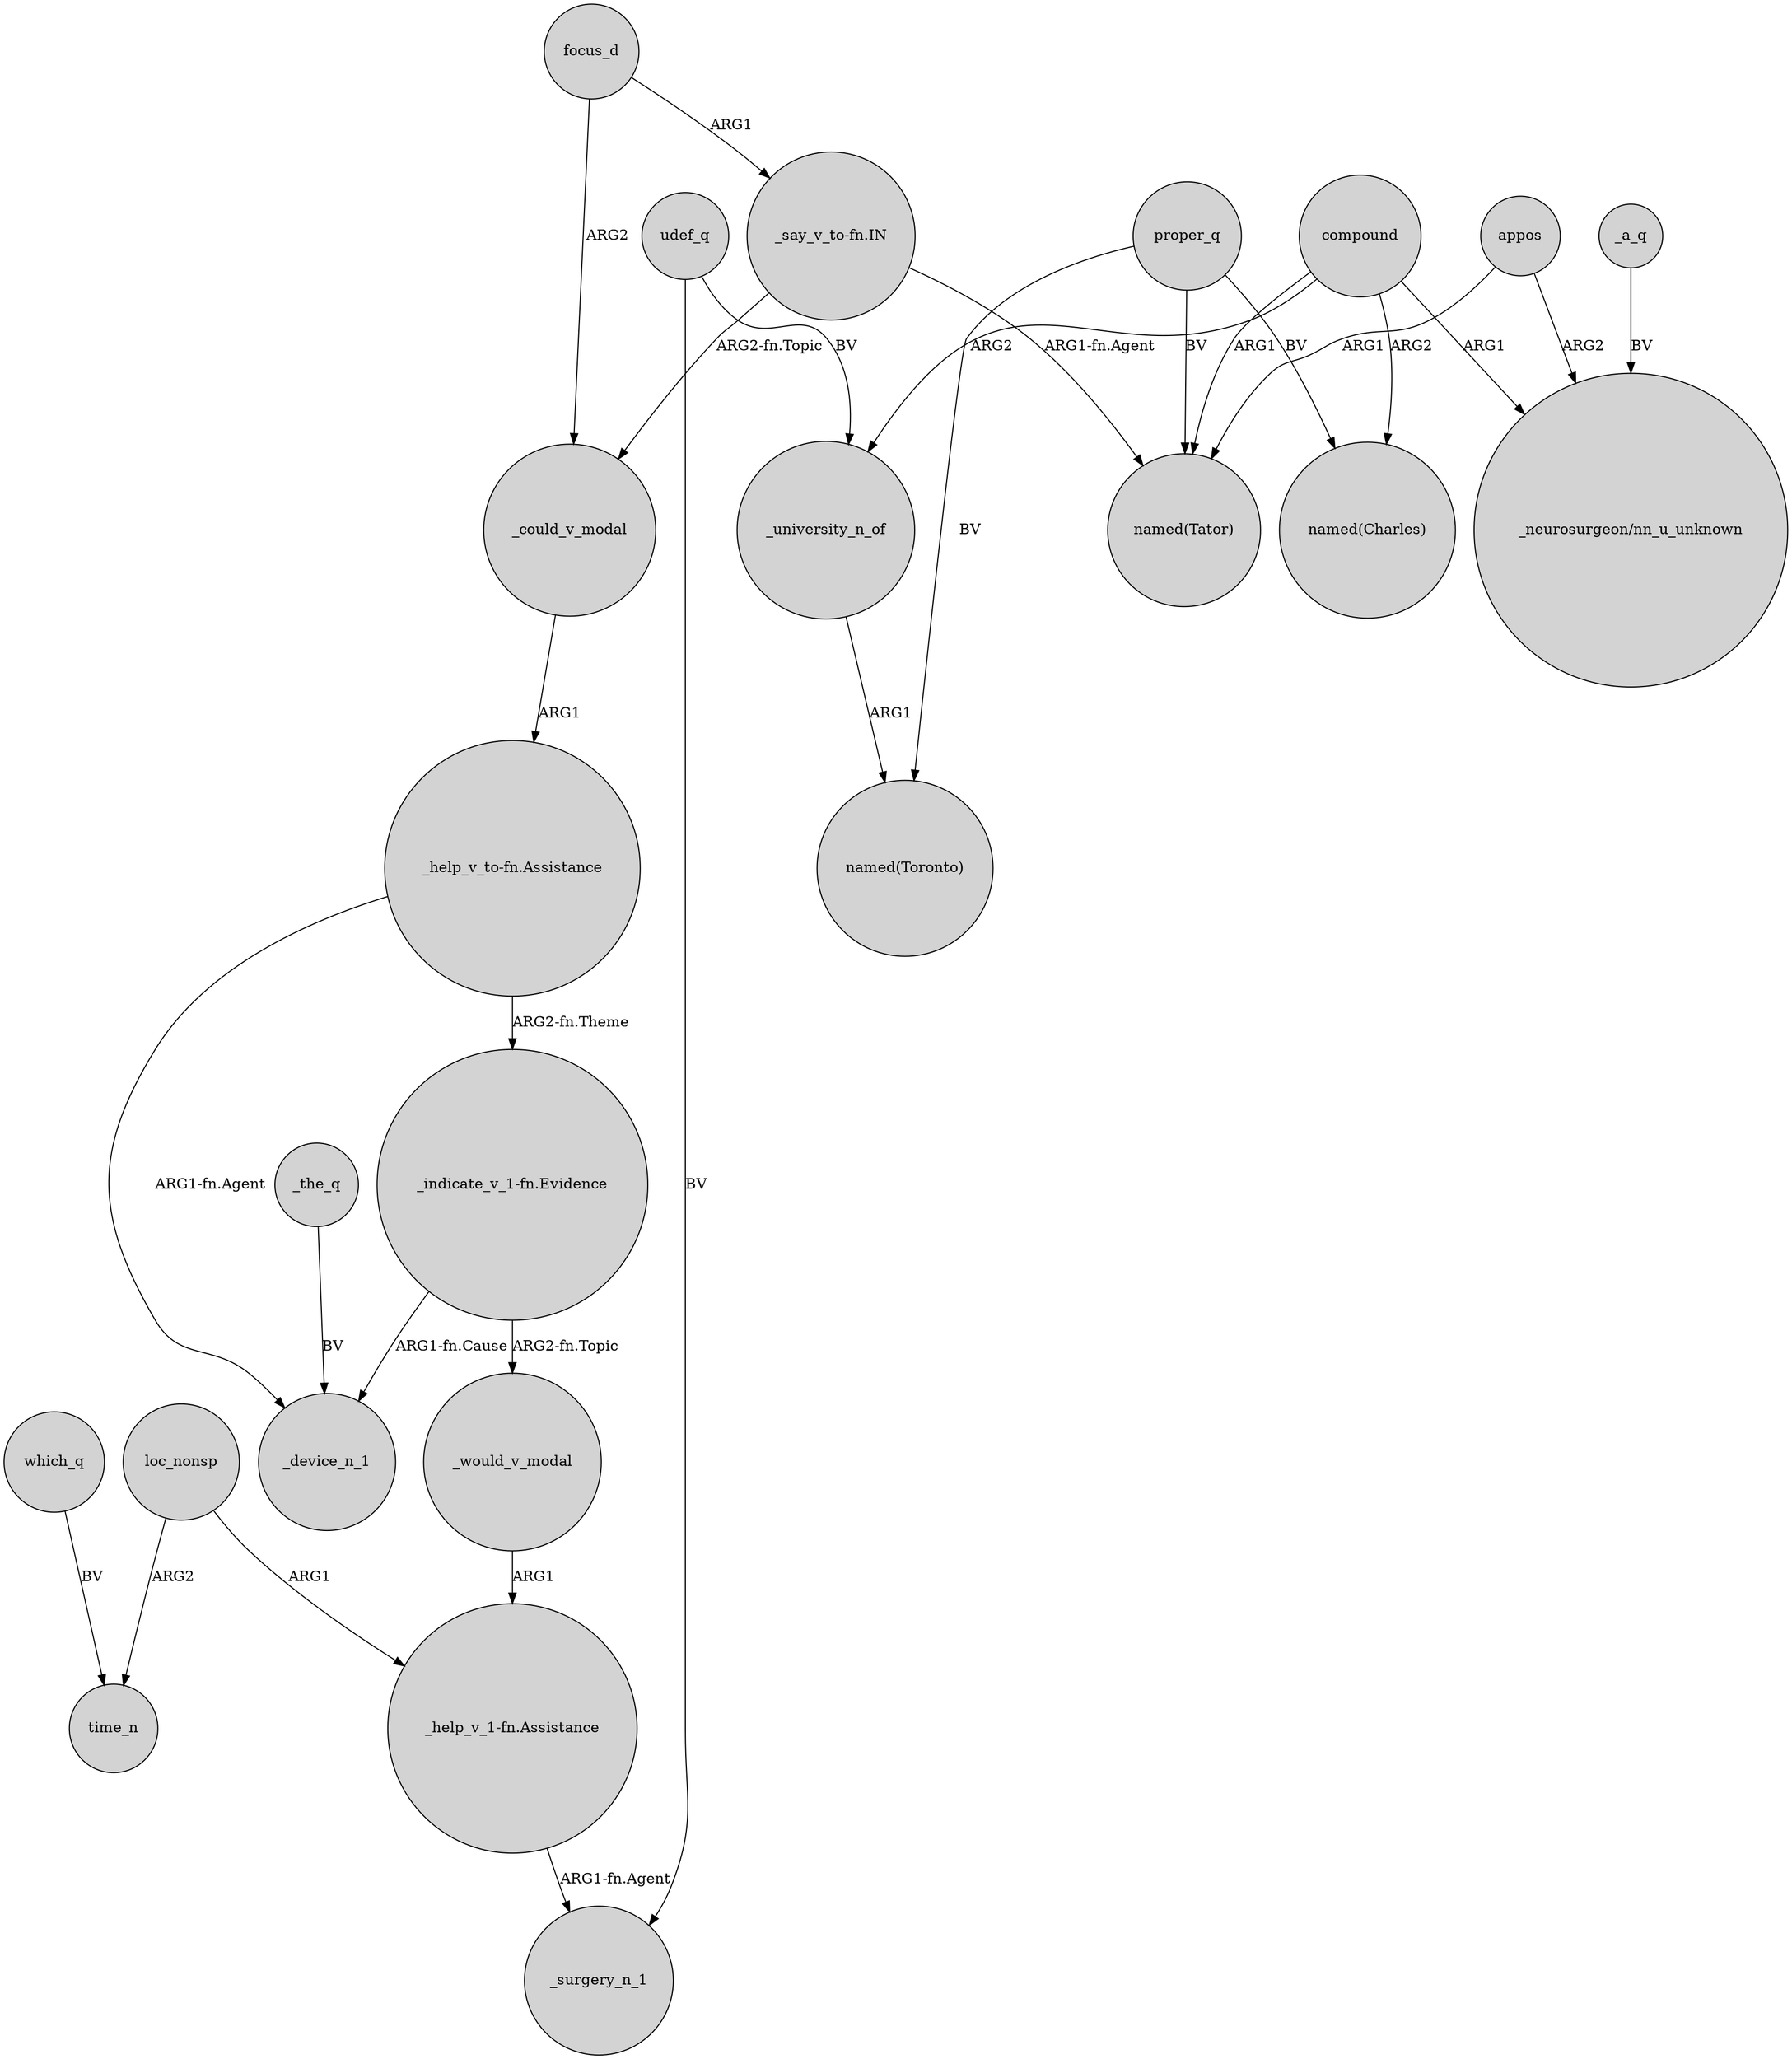 digraph {
	node [shape=circle style=filled]
	focus_d -> _could_v_modal [label=ARG2]
	"_indicate_v_1-fn.Evidence" -> _would_v_modal [label="ARG2-fn.Topic"]
	udef_q -> _surgery_n_1 [label=BV]
	proper_q -> "named(Tator)" [label=BV]
	"_help_v_to-fn.Assistance" -> _device_n_1 [label="ARG1-fn.Agent"]
	_could_v_modal -> "_help_v_to-fn.Assistance" [label=ARG1]
	appos -> "_neurosurgeon/nn_u_unknown" [label=ARG2]
	which_q -> time_n [label=BV]
	compound -> "_neurosurgeon/nn_u_unknown" [label=ARG1]
	_would_v_modal -> "_help_v_1-fn.Assistance" [label=ARG1]
	udef_q -> _university_n_of [label=BV]
	loc_nonsp -> time_n [label=ARG2]
	proper_q -> "named(Toronto)" [label=BV]
	"_say_v_to-fn.IN" -> "named(Tator)" [label="ARG1-fn.Agent"]
	appos -> "named(Tator)" [label=ARG1]
	compound -> _university_n_of [label=ARG2]
	loc_nonsp -> "_help_v_1-fn.Assistance" [label=ARG1]
	"_indicate_v_1-fn.Evidence" -> _device_n_1 [label="ARG1-fn.Cause"]
	proper_q -> "named(Charles)" [label=BV]
	"_help_v_to-fn.Assistance" -> "_indicate_v_1-fn.Evidence" [label="ARG2-fn.Theme"]
	_a_q -> "_neurosurgeon/nn_u_unknown" [label=BV]
	_university_n_of -> "named(Toronto)" [label=ARG1]
	compound -> "named(Charles)" [label=ARG2]
	"_say_v_to-fn.IN" -> _could_v_modal [label="ARG2-fn.Topic"]
	_the_q -> _device_n_1 [label=BV]
	"_help_v_1-fn.Assistance" -> _surgery_n_1 [label="ARG1-fn.Agent"]
	focus_d -> "_say_v_to-fn.IN" [label=ARG1]
	compound -> "named(Tator)" [label=ARG1]
}
